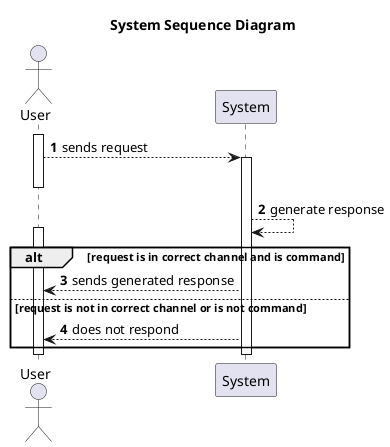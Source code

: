 @startuml
'https://plantuml.com/sequence-diagram

autonumber
title System Sequence Diagram

actor User as user

participant "System" as sys


activate user
user --> sys: sends request


activate sys
deactivate user

sys --> sys: generate response

activate user

alt request is in correct channel and is command
    sys --> user: sends generated response
else request is not in correct channel or is not command
    sys --> user: does not respond
end

deactivate sys
deactivate user

@enduml